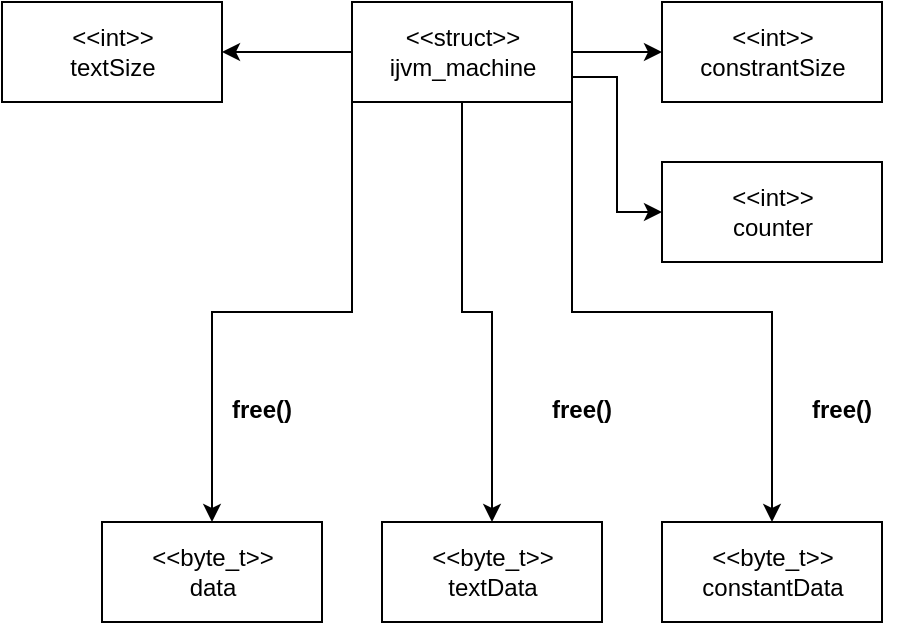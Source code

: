 <mxfile version="13.1.14" type="device"><diagram name="Page-1" id="c4acf3e9-155e-7222-9cf6-157b1a14988f"><mxGraphModel dx="1422" dy="763" grid="1" gridSize="10" guides="1" tooltips="1" connect="1" arrows="1" fold="1" page="1" pageScale="1" pageWidth="850" pageHeight="1100" background="#ffffff" math="0" shadow="0"><root><mxCell id="0"/><mxCell id="1" parent="0"/><mxCell id="rdXoEhFurZspE9Clv9M2-13" value="&lt;div&gt;&amp;lt;&amp;lt;int&amp;gt;&amp;gt;&lt;/div&gt;&lt;div&gt;counter&lt;/div&gt;" style="html=1;" vertex="1" parent="1"><mxGeometry x="510" y="110" width="110" height="50" as="geometry"/></mxCell><mxCell id="rdXoEhFurZspE9Clv9M2-14" value="&lt;div&gt;&amp;lt;&amp;lt;byte_t&amp;gt;&amp;gt;&lt;/div&gt;&lt;div&gt;data&lt;br&gt;&lt;/div&gt;" style="html=1;" vertex="1" parent="1"><mxGeometry x="230" y="290" width="110" height="50" as="geometry"/></mxCell><mxCell id="rdXoEhFurZspE9Clv9M2-15" value="&lt;div&gt;&amp;lt;&amp;lt;int&amp;gt;&amp;gt;&lt;/div&gt;&lt;div&gt;constrantSize&lt;br&gt;&lt;/div&gt;" style="html=1;" vertex="1" parent="1"><mxGeometry x="510" y="30" width="110" height="50" as="geometry"/></mxCell><mxCell id="rdXoEhFurZspE9Clv9M2-16" value="&lt;div&gt;&amp;lt;&amp;lt;byte_t&amp;gt;&amp;gt;&lt;/div&gt;&lt;div&gt;textData&lt;br&gt;&lt;/div&gt;" style="html=1;" vertex="1" parent="1"><mxGeometry x="370" y="290" width="110" height="50" as="geometry"/></mxCell><mxCell id="rdXoEhFurZspE9Clv9M2-17" value="&lt;div&gt;&amp;lt;&amp;lt;byte_t&amp;gt;&amp;gt;&lt;/div&gt;&lt;div&gt;constantData&lt;br&gt;&lt;/div&gt;" style="html=1;" vertex="1" parent="1"><mxGeometry x="510" y="290" width="110" height="50" as="geometry"/></mxCell><mxCell id="rdXoEhFurZspE9Clv9M2-27" value="" style="edgeStyle=orthogonalEdgeStyle;rounded=0;orthogonalLoop=1;jettySize=auto;html=1;" edge="1" parent="1" source="rdXoEhFurZspE9Clv9M2-18" target="rdXoEhFurZspE9Clv9M2-19"><mxGeometry relative="1" as="geometry"/></mxCell><mxCell id="rdXoEhFurZspE9Clv9M2-28" style="edgeStyle=orthogonalEdgeStyle;rounded=0;orthogonalLoop=1;jettySize=auto;html=1;exitX=1;exitY=0.5;exitDx=0;exitDy=0;" edge="1" parent="1" source="rdXoEhFurZspE9Clv9M2-18" target="rdXoEhFurZspE9Clv9M2-15"><mxGeometry relative="1" as="geometry"/></mxCell><mxCell id="rdXoEhFurZspE9Clv9M2-30" style="edgeStyle=orthogonalEdgeStyle;rounded=0;orthogonalLoop=1;jettySize=auto;html=1;exitX=0;exitY=1;exitDx=0;exitDy=0;" edge="1" parent="1" source="rdXoEhFurZspE9Clv9M2-18" target="rdXoEhFurZspE9Clv9M2-14"><mxGeometry relative="1" as="geometry"/></mxCell><mxCell id="rdXoEhFurZspE9Clv9M2-31" style="edgeStyle=orthogonalEdgeStyle;rounded=0;orthogonalLoop=1;jettySize=auto;html=1;exitX=0.5;exitY=1;exitDx=0;exitDy=0;entryX=0.5;entryY=0;entryDx=0;entryDy=0;" edge="1" parent="1" source="rdXoEhFurZspE9Clv9M2-18" target="rdXoEhFurZspE9Clv9M2-16"><mxGeometry relative="1" as="geometry"/></mxCell><mxCell id="rdXoEhFurZspE9Clv9M2-32" style="edgeStyle=orthogonalEdgeStyle;rounded=0;orthogonalLoop=1;jettySize=auto;html=1;exitX=1;exitY=0.75;exitDx=0;exitDy=0;entryX=0;entryY=0.5;entryDx=0;entryDy=0;" edge="1" parent="1" source="rdXoEhFurZspE9Clv9M2-18" target="rdXoEhFurZspE9Clv9M2-13"><mxGeometry relative="1" as="geometry"/></mxCell><mxCell id="rdXoEhFurZspE9Clv9M2-33" style="edgeStyle=orthogonalEdgeStyle;rounded=0;orthogonalLoop=1;jettySize=auto;html=1;exitX=1;exitY=1;exitDx=0;exitDy=0;" edge="1" parent="1" source="rdXoEhFurZspE9Clv9M2-18" target="rdXoEhFurZspE9Clv9M2-17"><mxGeometry relative="1" as="geometry"/></mxCell><mxCell id="rdXoEhFurZspE9Clv9M2-18" value="&lt;div&gt;&amp;lt;&amp;lt;struct&amp;gt;&amp;gt;&lt;/div&gt;&lt;div&gt;ijvm_machine&lt;br&gt;&lt;/div&gt;" style="html=1;" vertex="1" parent="1"><mxGeometry x="355" y="30" width="110" height="50" as="geometry"/></mxCell><mxCell id="rdXoEhFurZspE9Clv9M2-19" value="&lt;div&gt;&amp;lt;&amp;lt;int&amp;gt;&amp;gt;&lt;/div&gt;&lt;div&gt;textSize&lt;br&gt;&lt;/div&gt;" style="html=1;" vertex="1" parent="1"><mxGeometry x="180" y="30" width="110" height="50" as="geometry"/></mxCell><mxCell id="rdXoEhFurZspE9Clv9M2-34" value="free()" style="text;align=center;fontStyle=1;verticalAlign=middle;spacingLeft=3;spacingRight=3;strokeColor=none;rotatable=0;points=[[0,0.5],[1,0.5]];portConstraint=eastwest;" vertex="1" parent="1"><mxGeometry x="560" y="220" width="80" height="26" as="geometry"/></mxCell><mxCell id="rdXoEhFurZspE9Clv9M2-35" value="free()" style="text;align=center;fontStyle=1;verticalAlign=middle;spacingLeft=3;spacingRight=3;strokeColor=none;rotatable=0;points=[[0,0.5],[1,0.5]];portConstraint=eastwest;" vertex="1" parent="1"><mxGeometry x="430" y="220" width="80" height="26" as="geometry"/></mxCell><mxCell id="rdXoEhFurZspE9Clv9M2-36" value="free()" style="text;align=center;fontStyle=1;verticalAlign=middle;spacingLeft=3;spacingRight=3;strokeColor=none;rotatable=0;points=[[0,0.5],[1,0.5]];portConstraint=eastwest;" vertex="1" parent="1"><mxGeometry x="270" y="220" width="80" height="26" as="geometry"/></mxCell></root></mxGraphModel></diagram></mxfile>